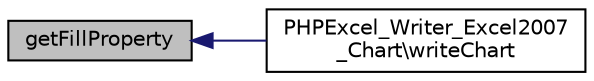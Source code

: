 digraph "getFillProperty"
{
  edge [fontname="Helvetica",fontsize="10",labelfontname="Helvetica",labelfontsize="10"];
  node [fontname="Helvetica",fontsize="10",shape=record];
  rankdir="LR";
  Node10 [label="getFillProperty",height=0.2,width=0.4,color="black", fillcolor="grey75", style="filled", fontcolor="black"];
  Node10 -> Node11 [dir="back",color="midnightblue",fontsize="10",style="solid",fontname="Helvetica"];
  Node11 [label="PHPExcel_Writer_Excel2007\l_Chart\\writeChart",height=0.2,width=0.4,color="black", fillcolor="white", style="filled",URL="$class_p_h_p_excel___writer___excel2007___chart.html#a1357cd7f946c0d463cea7efb61c029e3"];
}
